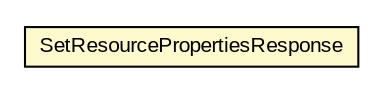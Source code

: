 #!/usr/local/bin/dot
#
# Class diagram 
# Generated by UMLGraph version R5_6-24-gf6e263 (http://www.umlgraph.org/)
#

digraph G {
	edge [fontname="arial",fontsize=10,labelfontname="arial",labelfontsize=10];
	node [fontname="arial",fontsize=10,shape=plaintext];
	nodesep=0.25;
	ranksep=0.5;
	// org.oasis_open.docs.wsrf.rp_2.SetResourcePropertiesResponse
	c372725 [label=<<table title="org.oasis_open.docs.wsrf.rp_2.SetResourcePropertiesResponse" border="0" cellborder="1" cellspacing="0" cellpadding="2" port="p" bgcolor="lemonChiffon" href="./SetResourcePropertiesResponse.html">
		<tr><td><table border="0" cellspacing="0" cellpadding="1">
<tr><td align="center" balign="center"> SetResourcePropertiesResponse </td></tr>
		</table></td></tr>
		</table>>, URL="./SetResourcePropertiesResponse.html", fontname="arial", fontcolor="black", fontsize=10.0];
}


